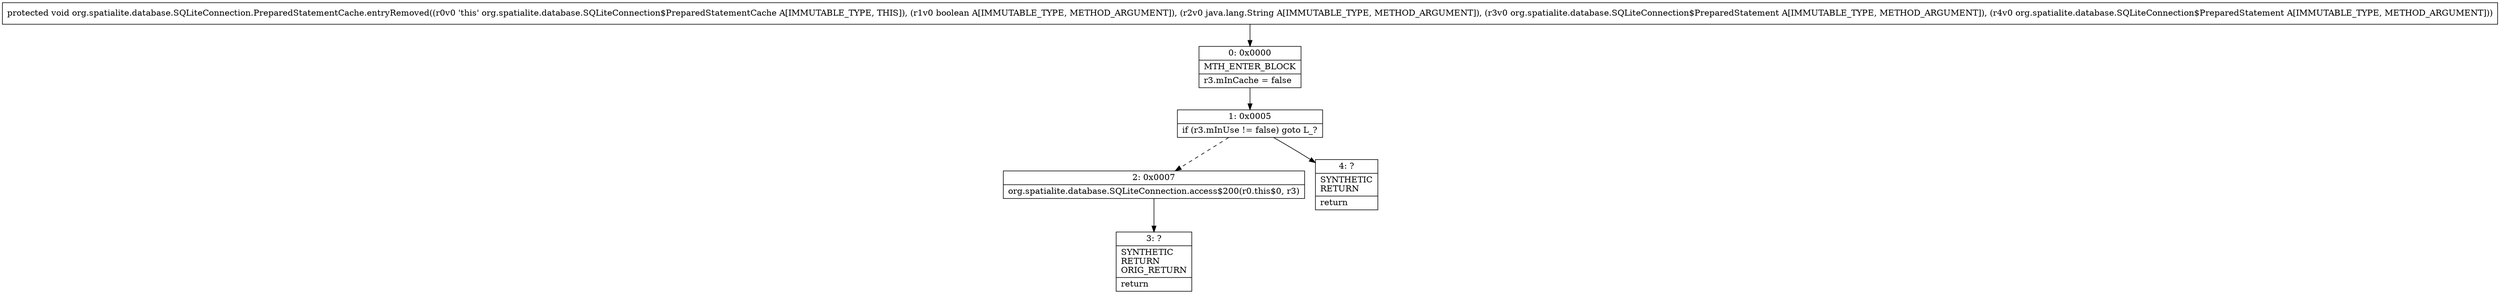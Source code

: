 digraph "CFG fororg.spatialite.database.SQLiteConnection.PreparedStatementCache.entryRemoved(ZLjava\/lang\/String;Lorg\/spatialite\/database\/SQLiteConnection$PreparedStatement;Lorg\/spatialite\/database\/SQLiteConnection$PreparedStatement;)V" {
Node_0 [shape=record,label="{0\:\ 0x0000|MTH_ENTER_BLOCK\l|r3.mInCache = false\l}"];
Node_1 [shape=record,label="{1\:\ 0x0005|if (r3.mInUse != false) goto L_?\l}"];
Node_2 [shape=record,label="{2\:\ 0x0007|org.spatialite.database.SQLiteConnection.access$200(r0.this$0, r3)\l}"];
Node_3 [shape=record,label="{3\:\ ?|SYNTHETIC\lRETURN\lORIG_RETURN\l|return\l}"];
Node_4 [shape=record,label="{4\:\ ?|SYNTHETIC\lRETURN\l|return\l}"];
MethodNode[shape=record,label="{protected void org.spatialite.database.SQLiteConnection.PreparedStatementCache.entryRemoved((r0v0 'this' org.spatialite.database.SQLiteConnection$PreparedStatementCache A[IMMUTABLE_TYPE, THIS]), (r1v0 boolean A[IMMUTABLE_TYPE, METHOD_ARGUMENT]), (r2v0 java.lang.String A[IMMUTABLE_TYPE, METHOD_ARGUMENT]), (r3v0 org.spatialite.database.SQLiteConnection$PreparedStatement A[IMMUTABLE_TYPE, METHOD_ARGUMENT]), (r4v0 org.spatialite.database.SQLiteConnection$PreparedStatement A[IMMUTABLE_TYPE, METHOD_ARGUMENT])) }"];
MethodNode -> Node_0;
Node_0 -> Node_1;
Node_1 -> Node_2[style=dashed];
Node_1 -> Node_4;
Node_2 -> Node_3;
}

